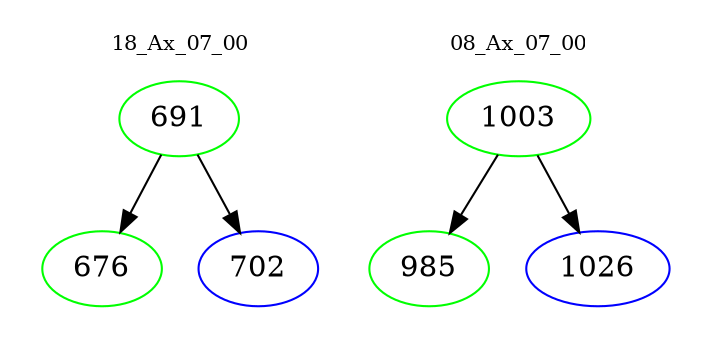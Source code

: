 digraph{
subgraph cluster_0 {
color = white
label = "18_Ax_07_00";
fontsize=10;
T0_691 [label="691", color="green"]
T0_691 -> T0_676 [color="black"]
T0_676 [label="676", color="green"]
T0_691 -> T0_702 [color="black"]
T0_702 [label="702", color="blue"]
}
subgraph cluster_1 {
color = white
label = "08_Ax_07_00";
fontsize=10;
T1_1003 [label="1003", color="green"]
T1_1003 -> T1_985 [color="black"]
T1_985 [label="985", color="green"]
T1_1003 -> T1_1026 [color="black"]
T1_1026 [label="1026", color="blue"]
}
}
